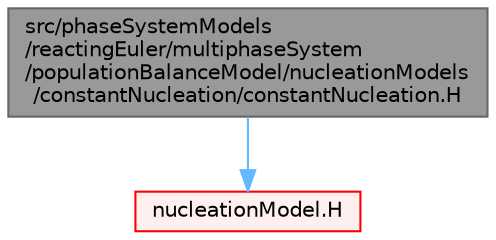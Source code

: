 digraph "src/phaseSystemModels/reactingEuler/multiphaseSystem/populationBalanceModel/nucleationModels/constantNucleation/constantNucleation.H"
{
 // LATEX_PDF_SIZE
  bgcolor="transparent";
  edge [fontname=Helvetica,fontsize=10,labelfontname=Helvetica,labelfontsize=10];
  node [fontname=Helvetica,fontsize=10,shape=box,height=0.2,width=0.4];
  Node1 [id="Node000001",label="src/phaseSystemModels\l/reactingEuler/multiphaseSystem\l/populationBalanceModel/nucleationModels\l/constantNucleation/constantNucleation.H",height=0.2,width=0.4,color="gray40", fillcolor="grey60", style="filled", fontcolor="black",tooltip=" "];
  Node1 -> Node2 [id="edge1_Node000001_Node000002",color="steelblue1",style="solid",tooltip=" "];
  Node2 [id="Node000002",label="nucleationModel.H",height=0.2,width=0.4,color="red", fillcolor="#FFF0F0", style="filled",URL="$nucleationModel_8H.html",tooltip=" "];
}
